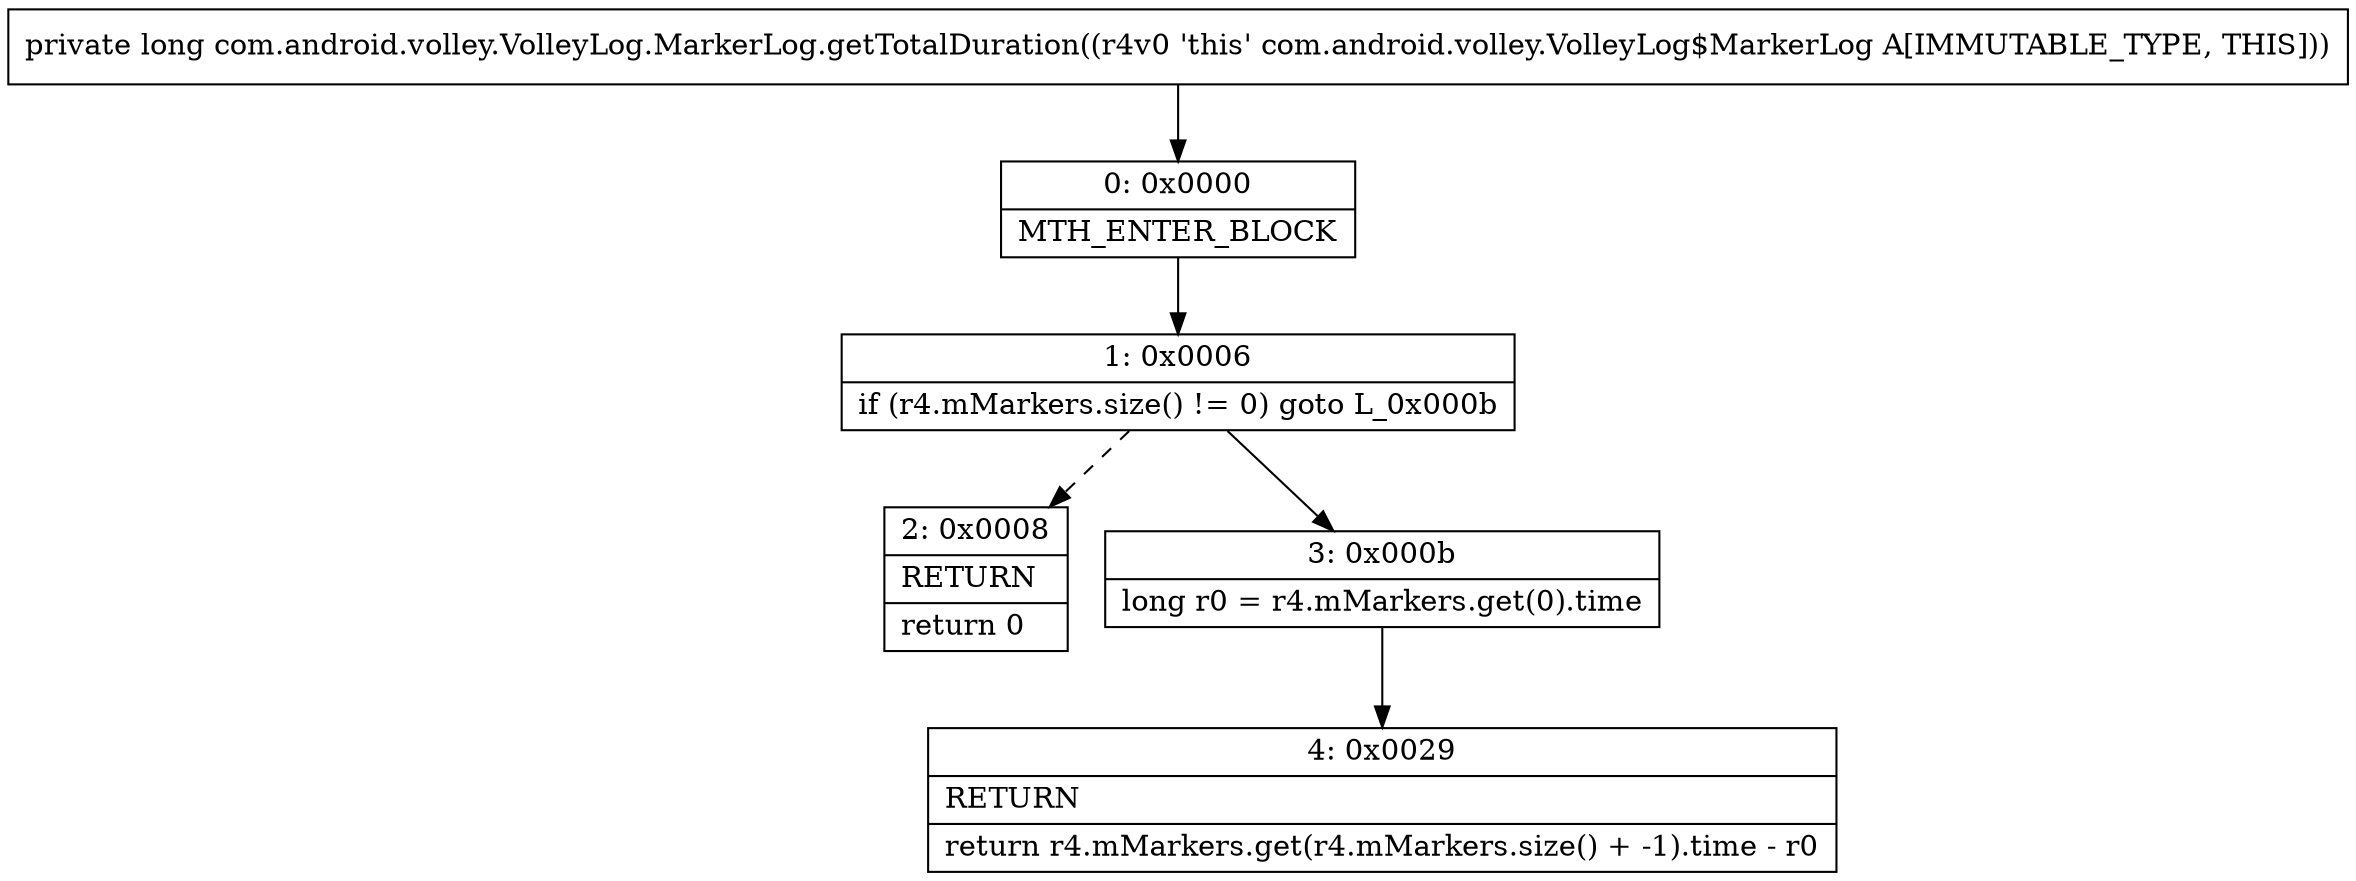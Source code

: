 digraph "CFG forcom.android.volley.VolleyLog.MarkerLog.getTotalDuration()J" {
Node_0 [shape=record,label="{0\:\ 0x0000|MTH_ENTER_BLOCK\l}"];
Node_1 [shape=record,label="{1\:\ 0x0006|if (r4.mMarkers.size() != 0) goto L_0x000b\l}"];
Node_2 [shape=record,label="{2\:\ 0x0008|RETURN\l|return 0\l}"];
Node_3 [shape=record,label="{3\:\ 0x000b|long r0 = r4.mMarkers.get(0).time\l}"];
Node_4 [shape=record,label="{4\:\ 0x0029|RETURN\l|return r4.mMarkers.get(r4.mMarkers.size() + \-1).time \- r0\l}"];
MethodNode[shape=record,label="{private long com.android.volley.VolleyLog.MarkerLog.getTotalDuration((r4v0 'this' com.android.volley.VolleyLog$MarkerLog A[IMMUTABLE_TYPE, THIS])) }"];
MethodNode -> Node_0;
Node_0 -> Node_1;
Node_1 -> Node_2[style=dashed];
Node_1 -> Node_3;
Node_3 -> Node_4;
}

